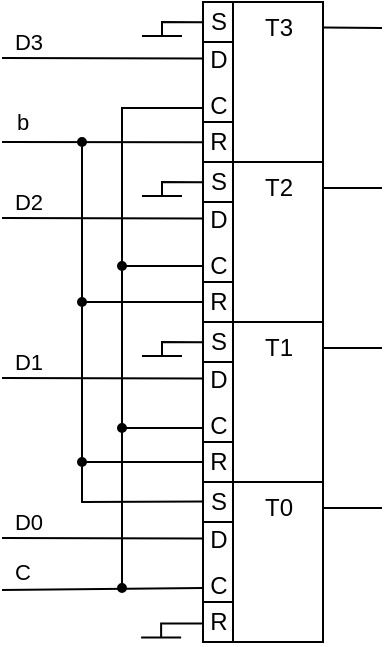 <mxfile version="17.4.6" type="device"><diagram id="nbQbrN0RrU5mV7cFkp_L" name="Page-1"><mxGraphModel dx="85" dy="48" grid="1" gridSize="10" guides="1" tooltips="1" connect="1" arrows="1" fold="1" page="1" pageScale="1" pageWidth="827" pageHeight="1169" math="0" shadow="0"><root><mxCell id="0"/><mxCell id="1" parent="0"/><mxCell id="qkge_8FA4eFFyaLkvoln-12" value="" style="group" parent="1" vertex="1" connectable="0"><mxGeometry x="237" y="170" width="63.5" height="80" as="geometry"/></mxCell><mxCell id="qkge_8FA4eFFyaLkvoln-8" value="R" style="text;html=1;align=center;verticalAlign=middle;resizable=0;points=[];autosize=1;strokeColor=none;fillColor=none;" parent="qkge_8FA4eFFyaLkvoln-12" vertex="1"><mxGeometry x="1.5" y="61" width="19" height="18" as="geometry"/></mxCell><mxCell id="qkge_8FA4eFFyaLkvoln-1" value="" style="rounded=0;whiteSpace=wrap;html=1;fillColor=none;" parent="qkge_8FA4eFFyaLkvoln-12" vertex="1"><mxGeometry x="3.5" width="60" height="80" as="geometry"/></mxCell><mxCell id="qkge_8FA4eFFyaLkvoln-9" value="D" style="text;html=1;align=center;verticalAlign=middle;resizable=0;points=[];autosize=1;strokeColor=none;fillColor=none;" parent="qkge_8FA4eFFyaLkvoln-12" vertex="1"><mxGeometry x="1.5" y="20" width="19" height="18" as="geometry"/></mxCell><mxCell id="qkge_8FA4eFFyaLkvoln-4" value="S" style="text;html=1;align=center;verticalAlign=middle;resizable=0;points=[];autosize=1;strokeColor=none;fillColor=none;strokeWidth=1;" parent="qkge_8FA4eFFyaLkvoln-12" vertex="1"><mxGeometry x="1" width="20" height="20" as="geometry"/></mxCell><mxCell id="qkge_8FA4eFFyaLkvoln-2" value="" style="endArrow=none;html=1;rounded=0;exitX=0.25;exitY=1;exitDx=0;exitDy=0;entryX=0.25;entryY=0;entryDx=0;entryDy=0;" parent="qkge_8FA4eFFyaLkvoln-12" source="qkge_8FA4eFFyaLkvoln-1" target="qkge_8FA4eFFyaLkvoln-1" edge="1"><mxGeometry width="50" height="50" relative="1" as="geometry"><mxPoint x="13.5" y="50" as="sourcePoint"/><mxPoint x="63.5" as="targetPoint"/></mxGeometry></mxCell><mxCell id="qkge_8FA4eFFyaLkvoln-3" value="T3" style="text;html=1;align=center;verticalAlign=middle;resizable=0;points=[];autosize=1;strokeColor=none;fillColor=none;" parent="qkge_8FA4eFFyaLkvoln-12" vertex="1"><mxGeometry x="25.5" y="3" width="30" height="20" as="geometry"/></mxCell><mxCell id="qkge_8FA4eFFyaLkvoln-5" value="" style="endArrow=none;html=1;rounded=0;entryX=0;entryY=0.25;entryDx=0;entryDy=0;" parent="qkge_8FA4eFFyaLkvoln-12" target="qkge_8FA4eFFyaLkvoln-1" edge="1"><mxGeometry width="50" height="50" relative="1" as="geometry"><mxPoint x="18.5" y="20" as="sourcePoint"/><mxPoint x="-36.5" y="30" as="targetPoint"/></mxGeometry></mxCell><mxCell id="qkge_8FA4eFFyaLkvoln-7" value="" style="endArrow=none;html=1;rounded=0;entryX=0;entryY=0.75;entryDx=0;entryDy=0;" parent="qkge_8FA4eFFyaLkvoln-12" target="qkge_8FA4eFFyaLkvoln-1" edge="1"><mxGeometry width="50" height="50" relative="1" as="geometry"><mxPoint x="18.5" y="60" as="sourcePoint"/><mxPoint x="12.5" y="66" as="targetPoint"/></mxGeometry></mxCell><mxCell id="qkge_8FA4eFFyaLkvoln-10" value="C" style="text;html=1;align=center;verticalAlign=middle;resizable=0;points=[];autosize=1;strokeColor=none;fillColor=none;" parent="qkge_8FA4eFFyaLkvoln-12" vertex="1"><mxGeometry x="1.5" y="43" width="19" height="18" as="geometry"/></mxCell><mxCell id="qkge_8FA4eFFyaLkvoln-14" value="" style="group" parent="1" vertex="1" connectable="0"><mxGeometry x="237" y="250" width="63.5" height="80" as="geometry"/></mxCell><mxCell id="qkge_8FA4eFFyaLkvoln-21" value="R" style="text;html=1;align=center;verticalAlign=middle;resizable=0;points=[];autosize=1;strokeColor=none;fillColor=none;" parent="qkge_8FA4eFFyaLkvoln-14" vertex="1"><mxGeometry x="1.5" y="61" width="19" height="18" as="geometry"/></mxCell><mxCell id="qkge_8FA4eFFyaLkvoln-15" value="" style="rounded=0;whiteSpace=wrap;html=1;fillColor=none;" parent="qkge_8FA4eFFyaLkvoln-14" vertex="1"><mxGeometry x="3.5" width="60" height="80" as="geometry"/></mxCell><mxCell id="qkge_8FA4eFFyaLkvoln-16" value="" style="endArrow=none;html=1;rounded=0;exitX=0.25;exitY=1;exitDx=0;exitDy=0;entryX=0.25;entryY=0;entryDx=0;entryDy=0;" parent="qkge_8FA4eFFyaLkvoln-14" source="qkge_8FA4eFFyaLkvoln-15" target="qkge_8FA4eFFyaLkvoln-15" edge="1"><mxGeometry width="50" height="50" relative="1" as="geometry"><mxPoint x="13.5" y="50" as="sourcePoint"/><mxPoint x="63.5" as="targetPoint"/></mxGeometry></mxCell><mxCell id="qkge_8FA4eFFyaLkvoln-17" value="T2" style="text;html=1;align=center;verticalAlign=middle;resizable=0;points=[];autosize=1;strokeColor=none;fillColor=none;" parent="qkge_8FA4eFFyaLkvoln-14" vertex="1"><mxGeometry x="25.5" y="3" width="30" height="20" as="geometry"/></mxCell><mxCell id="qkge_8FA4eFFyaLkvoln-18" value="S" style="text;html=1;align=center;verticalAlign=middle;resizable=0;points=[];autosize=1;strokeColor=none;fillColor=none;strokeWidth=1;" parent="qkge_8FA4eFFyaLkvoln-14" vertex="1"><mxGeometry x="1" width="20" height="20" as="geometry"/></mxCell><mxCell id="qkge_8FA4eFFyaLkvoln-19" value="" style="endArrow=none;html=1;rounded=0;entryX=0;entryY=0.25;entryDx=0;entryDy=0;" parent="qkge_8FA4eFFyaLkvoln-14" target="qkge_8FA4eFFyaLkvoln-15" edge="1"><mxGeometry width="50" height="50" relative="1" as="geometry"><mxPoint x="18.5" y="20" as="sourcePoint"/><mxPoint x="-36.5" y="30" as="targetPoint"/></mxGeometry></mxCell><mxCell id="qkge_8FA4eFFyaLkvoln-20" value="" style="endArrow=none;html=1;rounded=0;entryX=0;entryY=0.75;entryDx=0;entryDy=0;" parent="qkge_8FA4eFFyaLkvoln-14" target="qkge_8FA4eFFyaLkvoln-15" edge="1"><mxGeometry width="50" height="50" relative="1" as="geometry"><mxPoint x="18.5" y="60" as="sourcePoint"/><mxPoint x="12.5" y="66" as="targetPoint"/></mxGeometry></mxCell><mxCell id="qkge_8FA4eFFyaLkvoln-22" value="D" style="text;html=1;align=center;verticalAlign=middle;resizable=0;points=[];autosize=1;strokeColor=none;fillColor=none;" parent="qkge_8FA4eFFyaLkvoln-14" vertex="1"><mxGeometry x="1.5" y="20" width="19" height="18" as="geometry"/></mxCell><mxCell id="qkge_8FA4eFFyaLkvoln-23" value="C" style="text;html=1;align=center;verticalAlign=middle;resizable=0;points=[];autosize=1;strokeColor=none;fillColor=none;" parent="qkge_8FA4eFFyaLkvoln-14" vertex="1"><mxGeometry x="1.5" y="43" width="19" height="18" as="geometry"/></mxCell><mxCell id="qkge_8FA4eFFyaLkvoln-24" value="" style="group" parent="1" vertex="1" connectable="0"><mxGeometry x="237" y="330" width="63.5" height="80" as="geometry"/></mxCell><mxCell id="qkge_8FA4eFFyaLkvoln-33" value="C" style="text;html=1;align=center;verticalAlign=middle;resizable=0;points=[];autosize=1;strokeColor=none;fillColor=none;" parent="qkge_8FA4eFFyaLkvoln-24" vertex="1"><mxGeometry x="1.5" y="43" width="19" height="18" as="geometry"/></mxCell><mxCell id="qkge_8FA4eFFyaLkvoln-25" value="" style="rounded=0;whiteSpace=wrap;html=1;fillColor=none;" parent="qkge_8FA4eFFyaLkvoln-24" vertex="1"><mxGeometry x="3.5" width="60" height="80" as="geometry"/></mxCell><mxCell id="qkge_8FA4eFFyaLkvoln-26" value="" style="endArrow=none;html=1;rounded=0;exitX=0.25;exitY=1;exitDx=0;exitDy=0;entryX=0.25;entryY=0;entryDx=0;entryDy=0;" parent="qkge_8FA4eFFyaLkvoln-24" source="qkge_8FA4eFFyaLkvoln-25" target="qkge_8FA4eFFyaLkvoln-25" edge="1"><mxGeometry width="50" height="50" relative="1" as="geometry"><mxPoint x="13.5" y="50" as="sourcePoint"/><mxPoint x="63.5" as="targetPoint"/></mxGeometry></mxCell><mxCell id="qkge_8FA4eFFyaLkvoln-27" value="T1" style="text;html=1;align=center;verticalAlign=middle;resizable=0;points=[];autosize=1;strokeColor=none;fillColor=none;" parent="qkge_8FA4eFFyaLkvoln-24" vertex="1"><mxGeometry x="25.5" y="3" width="30" height="20" as="geometry"/></mxCell><mxCell id="qkge_8FA4eFFyaLkvoln-28" value="S" style="text;html=1;align=center;verticalAlign=middle;resizable=0;points=[];autosize=1;strokeColor=none;fillColor=none;strokeWidth=1;" parent="qkge_8FA4eFFyaLkvoln-24" vertex="1"><mxGeometry x="1" width="20" height="20" as="geometry"/></mxCell><mxCell id="qkge_8FA4eFFyaLkvoln-29" value="" style="endArrow=none;html=1;rounded=0;entryX=0;entryY=0.25;entryDx=0;entryDy=0;" parent="qkge_8FA4eFFyaLkvoln-24" target="qkge_8FA4eFFyaLkvoln-25" edge="1"><mxGeometry width="50" height="50" relative="1" as="geometry"><mxPoint x="18.5" y="20" as="sourcePoint"/><mxPoint x="-36.5" y="30" as="targetPoint"/></mxGeometry></mxCell><mxCell id="qkge_8FA4eFFyaLkvoln-30" value="" style="endArrow=none;html=1;rounded=0;entryX=0;entryY=0.75;entryDx=0;entryDy=0;" parent="qkge_8FA4eFFyaLkvoln-24" target="qkge_8FA4eFFyaLkvoln-25" edge="1"><mxGeometry width="50" height="50" relative="1" as="geometry"><mxPoint x="18.5" y="60" as="sourcePoint"/><mxPoint x="12.5" y="66" as="targetPoint"/></mxGeometry></mxCell><mxCell id="qkge_8FA4eFFyaLkvoln-31" value="R" style="text;html=1;align=center;verticalAlign=middle;resizable=0;points=[];autosize=1;strokeColor=none;fillColor=none;" parent="qkge_8FA4eFFyaLkvoln-24" vertex="1"><mxGeometry x="1.5" y="61" width="19" height="18" as="geometry"/></mxCell><mxCell id="qkge_8FA4eFFyaLkvoln-32" value="D" style="text;html=1;align=center;verticalAlign=middle;resizable=0;points=[];autosize=1;strokeColor=none;fillColor=none;" parent="qkge_8FA4eFFyaLkvoln-24" vertex="1"><mxGeometry x="1.5" y="20" width="19" height="18" as="geometry"/></mxCell><mxCell id="qkge_8FA4eFFyaLkvoln-34" value="" style="group" parent="1" vertex="1" connectable="0"><mxGeometry x="237" y="410" width="63.5" height="80" as="geometry"/></mxCell><mxCell id="qkge_8FA4eFFyaLkvoln-41" value="R" style="text;html=1;align=center;verticalAlign=middle;resizable=0;points=[];autosize=1;strokeColor=none;fillColor=none;" parent="qkge_8FA4eFFyaLkvoln-34" vertex="1"><mxGeometry x="1.5" y="61" width="19" height="18" as="geometry"/></mxCell><mxCell id="qkge_8FA4eFFyaLkvoln-35" value="" style="rounded=0;whiteSpace=wrap;html=1;fillColor=none;" parent="qkge_8FA4eFFyaLkvoln-34" vertex="1"><mxGeometry x="3.5" width="60" height="80" as="geometry"/></mxCell><mxCell id="qkge_8FA4eFFyaLkvoln-36" value="" style="endArrow=none;html=1;rounded=0;exitX=0.25;exitY=1;exitDx=0;exitDy=0;entryX=0.25;entryY=0;entryDx=0;entryDy=0;" parent="qkge_8FA4eFFyaLkvoln-34" source="qkge_8FA4eFFyaLkvoln-35" target="qkge_8FA4eFFyaLkvoln-35" edge="1"><mxGeometry width="50" height="50" relative="1" as="geometry"><mxPoint x="13.5" y="50" as="sourcePoint"/><mxPoint x="63.5" as="targetPoint"/></mxGeometry></mxCell><mxCell id="qkge_8FA4eFFyaLkvoln-37" value="T0" style="text;html=1;align=center;verticalAlign=middle;resizable=0;points=[];autosize=1;strokeColor=none;fillColor=none;" parent="qkge_8FA4eFFyaLkvoln-34" vertex="1"><mxGeometry x="25.5" y="3" width="30" height="20" as="geometry"/></mxCell><mxCell id="qkge_8FA4eFFyaLkvoln-38" value="S" style="text;html=1;align=center;verticalAlign=middle;resizable=0;points=[];autosize=1;strokeColor=none;fillColor=none;strokeWidth=1;" parent="qkge_8FA4eFFyaLkvoln-34" vertex="1"><mxGeometry x="1" width="20" height="20" as="geometry"/></mxCell><mxCell id="qkge_8FA4eFFyaLkvoln-39" value="" style="endArrow=none;html=1;rounded=0;entryX=0;entryY=0.25;entryDx=0;entryDy=0;" parent="qkge_8FA4eFFyaLkvoln-34" target="qkge_8FA4eFFyaLkvoln-35" edge="1"><mxGeometry width="50" height="50" relative="1" as="geometry"><mxPoint x="18.5" y="20" as="sourcePoint"/><mxPoint x="-36.5" y="30" as="targetPoint"/></mxGeometry></mxCell><mxCell id="qkge_8FA4eFFyaLkvoln-40" value="" style="endArrow=none;html=1;rounded=0;entryX=0;entryY=0.75;entryDx=0;entryDy=0;" parent="qkge_8FA4eFFyaLkvoln-34" target="qkge_8FA4eFFyaLkvoln-35" edge="1"><mxGeometry width="50" height="50" relative="1" as="geometry"><mxPoint x="18.5" y="60" as="sourcePoint"/><mxPoint x="12.5" y="66" as="targetPoint"/></mxGeometry></mxCell><mxCell id="qkge_8FA4eFFyaLkvoln-42" value="D" style="text;html=1;align=center;verticalAlign=middle;resizable=0;points=[];autosize=1;strokeColor=none;fillColor=none;" parent="qkge_8FA4eFFyaLkvoln-34" vertex="1"><mxGeometry x="1.5" y="20" width="19" height="18" as="geometry"/></mxCell><mxCell id="qkge_8FA4eFFyaLkvoln-43" value="C" style="text;html=1;align=center;verticalAlign=middle;resizable=0;points=[];autosize=1;strokeColor=none;fillColor=none;" parent="qkge_8FA4eFFyaLkvoln-34" vertex="1"><mxGeometry x="1.5" y="43" width="19" height="18" as="geometry"/></mxCell><mxCell id="qkge_8FA4eFFyaLkvoln-45" value="" style="endArrow=none;html=1;rounded=0;exitX=1.008;exitY=0.16;exitDx=0;exitDy=0;exitPerimeter=0;" parent="1" source="qkge_8FA4eFFyaLkvoln-1" edge="1"><mxGeometry width="50" height="50" relative="1" as="geometry"><mxPoint x="300.98" y="182.8" as="sourcePoint"/><mxPoint x="330" y="183" as="targetPoint"/></mxGeometry></mxCell><mxCell id="qkge_8FA4eFFyaLkvoln-48" value="" style="endArrow=none;html=1;rounded=0;exitX=1.008;exitY=0.16;exitDx=0;exitDy=0;exitPerimeter=0;" parent="1" edge="1"><mxGeometry width="50" height="50" relative="1" as="geometry"><mxPoint x="300.5" y="263.0" as="sourcePoint"/><mxPoint x="330" y="263" as="targetPoint"/></mxGeometry></mxCell><mxCell id="qkge_8FA4eFFyaLkvoln-49" value="" style="endArrow=none;html=1;rounded=0;exitX=1.008;exitY=0.16;exitDx=0;exitDy=0;exitPerimeter=0;" parent="1" edge="1"><mxGeometry width="50" height="50" relative="1" as="geometry"><mxPoint x="300.5" y="343.0" as="sourcePoint"/><mxPoint x="330" y="343" as="targetPoint"/></mxGeometry></mxCell><mxCell id="qkge_8FA4eFFyaLkvoln-50" value="" style="endArrow=none;html=1;rounded=0;exitX=1.008;exitY=0.16;exitDx=0;exitDy=0;exitPerimeter=0;" parent="1" edge="1"><mxGeometry width="50" height="50" relative="1" as="geometry"><mxPoint x="300.5" y="423.0" as="sourcePoint"/><mxPoint x="330" y="423" as="targetPoint"/></mxGeometry></mxCell><mxCell id="qkge_8FA4eFFyaLkvoln-51" value="" style="endArrow=none;html=1;rounded=0;entryX=-0.001;entryY=0.126;entryDx=0;entryDy=0;entryPerimeter=0;" parent="1" target="qkge_8FA4eFFyaLkvoln-1" edge="1"><mxGeometry width="50" height="50" relative="1" as="geometry"><mxPoint x="220" y="187" as="sourcePoint"/><mxPoint x="220" y="160" as="targetPoint"/><Array as="points"><mxPoint x="220" y="180"/></Array></mxGeometry></mxCell><mxCell id="qkge_8FA4eFFyaLkvoln-52" value="" style="endArrow=none;html=1;rounded=0;" parent="1" edge="1"><mxGeometry width="50" height="50" relative="1" as="geometry"><mxPoint x="210" y="187" as="sourcePoint"/><mxPoint x="230" y="187" as="targetPoint"/></mxGeometry></mxCell><mxCell id="qkge_8FA4eFFyaLkvoln-53" value="" style="endArrow=none;html=1;rounded=0;entryX=-0.001;entryY=0.126;entryDx=0;entryDy=0;entryPerimeter=0;" parent="1" edge="1"><mxGeometry width="50" height="50" relative="1" as="geometry"><mxPoint x="220" y="267" as="sourcePoint"/><mxPoint x="240.44" y="260.08" as="targetPoint"/><Array as="points"><mxPoint x="220" y="260"/></Array></mxGeometry></mxCell><mxCell id="qkge_8FA4eFFyaLkvoln-54" value="" style="endArrow=none;html=1;rounded=0;" parent="1" edge="1"><mxGeometry width="50" height="50" relative="1" as="geometry"><mxPoint x="210" y="267" as="sourcePoint"/><mxPoint x="230" y="267" as="targetPoint"/></mxGeometry></mxCell><mxCell id="qkge_8FA4eFFyaLkvoln-55" value="" style="endArrow=none;html=1;rounded=0;entryX=-0.001;entryY=0.126;entryDx=0;entryDy=0;entryPerimeter=0;" parent="1" edge="1"><mxGeometry width="50" height="50" relative="1" as="geometry"><mxPoint x="220" y="347" as="sourcePoint"/><mxPoint x="240.44" y="340.08" as="targetPoint"/><Array as="points"><mxPoint x="220" y="340"/></Array></mxGeometry></mxCell><mxCell id="qkge_8FA4eFFyaLkvoln-56" value="" style="endArrow=none;html=1;rounded=0;" parent="1" edge="1"><mxGeometry width="50" height="50" relative="1" as="geometry"><mxPoint x="210" y="347" as="sourcePoint"/><mxPoint x="230" y="347" as="targetPoint"/></mxGeometry></mxCell><mxCell id="qkge_8FA4eFFyaLkvoln-57" value="" style="endArrow=none;html=1;rounded=0;entryX=-0.001;entryY=0.126;entryDx=0;entryDy=0;entryPerimeter=0;" parent="1" edge="1"><mxGeometry width="50" height="50" relative="1" as="geometry"><mxPoint x="219.56" y="487.72" as="sourcePoint"/><mxPoint x="240.0" y="480.8" as="targetPoint"/><Array as="points"><mxPoint x="219.56" y="480.72"/></Array></mxGeometry></mxCell><mxCell id="qkge_8FA4eFFyaLkvoln-58" value="" style="endArrow=none;html=1;rounded=0;" parent="1" edge="1"><mxGeometry width="50" height="50" relative="1" as="geometry"><mxPoint x="209.56" y="487.72" as="sourcePoint"/><mxPoint x="229.56" y="487.72" as="targetPoint"/></mxGeometry></mxCell><mxCell id="qkge_8FA4eFFyaLkvoln-59" value="D3" style="endArrow=none;html=1;rounded=0;entryX=-0.001;entryY=0.378;entryDx=0;entryDy=0;entryPerimeter=0;" parent="1" edge="1"><mxGeometry x="-0.752" y="8" width="50" height="50" relative="1" as="geometry"><mxPoint x="140" y="198" as="sourcePoint"/><mxPoint x="240.44" y="198.24" as="targetPoint"/><mxPoint as="offset"/></mxGeometry></mxCell><mxCell id="qkge_8FA4eFFyaLkvoln-60" value="D2" style="endArrow=none;html=1;rounded=0;entryX=-0.001;entryY=0.378;entryDx=0;entryDy=0;entryPerimeter=0;" parent="1" edge="1"><mxGeometry x="-0.752" y="8" width="50" height="50" relative="1" as="geometry"><mxPoint x="140" y="278" as="sourcePoint"/><mxPoint x="240.44" y="278.24" as="targetPoint"/><mxPoint as="offset"/></mxGeometry></mxCell><mxCell id="qkge_8FA4eFFyaLkvoln-61" value="D1" style="endArrow=none;html=1;rounded=0;entryX=-0.001;entryY=0.378;entryDx=0;entryDy=0;entryPerimeter=0;" parent="1" edge="1"><mxGeometry x="-0.752" y="8" width="50" height="50" relative="1" as="geometry"><mxPoint x="140" y="358" as="sourcePoint"/><mxPoint x="240.44" y="358.24" as="targetPoint"/><mxPoint as="offset"/></mxGeometry></mxCell><mxCell id="qkge_8FA4eFFyaLkvoln-62" value="D0" style="endArrow=none;html=1;rounded=0;entryX=-0.001;entryY=0.378;entryDx=0;entryDy=0;entryPerimeter=0;" parent="1" edge="1"><mxGeometry x="-0.752" y="8" width="50" height="50" relative="1" as="geometry"><mxPoint x="140" y="438" as="sourcePoint"/><mxPoint x="240.44" y="438.24" as="targetPoint"/><mxPoint as="offset"/></mxGeometry></mxCell><mxCell id="qkge_8FA4eFFyaLkvoln-64" value="C" style="endArrow=none;html=1;rounded=0;entryX=-0.001;entryY=0.663;entryDx=0;entryDy=0;entryPerimeter=0;" parent="1" target="qkge_8FA4eFFyaLkvoln-35" edge="1"><mxGeometry x="-0.799" y="9" width="50" height="50" relative="1" as="geometry"><mxPoint x="140" y="464" as="sourcePoint"/><mxPoint x="200" y="450" as="targetPoint"/><mxPoint as="offset"/></mxGeometry></mxCell><mxCell id="qkge_8FA4eFFyaLkvoln-80" value="" style="endArrow=none;html=1;rounded=0;startSize=4;endSize=4;entryX=0.079;entryY=0.389;entryDx=0;entryDy=0;entryPerimeter=0;startArrow=oval;startFill=1;" parent="1" edge="1"><mxGeometry width="50" height="50" relative="1" as="geometry"><mxPoint x="200" y="383" as="sourcePoint"/><mxPoint x="240.001" y="383.002" as="targetPoint"/></mxGeometry></mxCell><mxCell id="qkge_8FA4eFFyaLkvoln-83" value="" style="endArrow=none;html=1;rounded=0;startSize=4;endSize=4;entryX=0.079;entryY=0.389;entryDx=0;entryDy=0;entryPerimeter=0;endFill=0;startArrow=oval;startFill=1;" parent="1" edge="1"><mxGeometry width="50" height="50" relative="1" as="geometry"><mxPoint x="200" y="302" as="sourcePoint"/><mxPoint x="240.001" y="302.002" as="targetPoint"/></mxGeometry></mxCell><mxCell id="qkge_8FA4eFFyaLkvoln-86" value="" style="endArrow=none;html=1;rounded=0;startSize=4;endSize=4;endFill=0;startArrow=oval;startFill=1;" parent="1" edge="1"><mxGeometry width="50" height="50" relative="1" as="geometry"><mxPoint x="200" y="463" as="sourcePoint"/><mxPoint x="240" y="223" as="targetPoint"/><Array as="points"><mxPoint x="200" y="223"/></Array></mxGeometry></mxCell><mxCell id="qkge_8FA4eFFyaLkvoln-87" value="b" style="endArrow=none;html=1;rounded=0;startSize=4;endSize=4;entryX=0;entryY=0.876;entryDx=0;entryDy=0;entryPerimeter=0;" parent="1" target="qkge_8FA4eFFyaLkvoln-1" edge="1"><mxGeometry x="-0.801" y="10" width="50" height="50" relative="1" as="geometry"><mxPoint x="140" y="240" as="sourcePoint"/><mxPoint x="230" y="240" as="targetPoint"/><mxPoint as="offset"/></mxGeometry></mxCell><mxCell id="qkge_8FA4eFFyaLkvoln-88" value="" style="endArrow=oval;html=1;rounded=0;startSize=4;endSize=4;startArrow=none;startFill=0;endFill=1;exitX=0.002;exitY=0.122;exitDx=0;exitDy=0;exitPerimeter=0;" parent="1" source="qkge_8FA4eFFyaLkvoln-35" edge="1"><mxGeometry width="50" height="50" relative="1" as="geometry"><mxPoint x="230" y="420" as="sourcePoint"/><mxPoint x="180" y="240" as="targetPoint"/><Array as="points"><mxPoint x="180" y="420"/></Array></mxGeometry></mxCell><mxCell id="qkge_8FA4eFFyaLkvoln-89" value="" style="endArrow=none;html=1;rounded=0;startSize=4;endSize=4;entryX=-0.006;entryY=0.875;entryDx=0;entryDy=0;entryPerimeter=0;startArrow=oval;startFill=1;" parent="1" target="qkge_8FA4eFFyaLkvoln-15" edge="1"><mxGeometry width="50" height="50" relative="1" as="geometry"><mxPoint x="180" y="320" as="sourcePoint"/><mxPoint x="230" y="320" as="targetPoint"/></mxGeometry></mxCell><mxCell id="qkge_8FA4eFFyaLkvoln-90" value="" style="endArrow=none;html=1;rounded=0;startSize=4;endSize=4;entryX=-0.006;entryY=0.875;entryDx=0;entryDy=0;entryPerimeter=0;startArrow=oval;startFill=1;" parent="1" edge="1"><mxGeometry width="50" height="50" relative="1" as="geometry"><mxPoint x="180" y="400" as="sourcePoint"/><mxPoint x="240.14" y="400" as="targetPoint"/></mxGeometry></mxCell></root></mxGraphModel></diagram></mxfile>